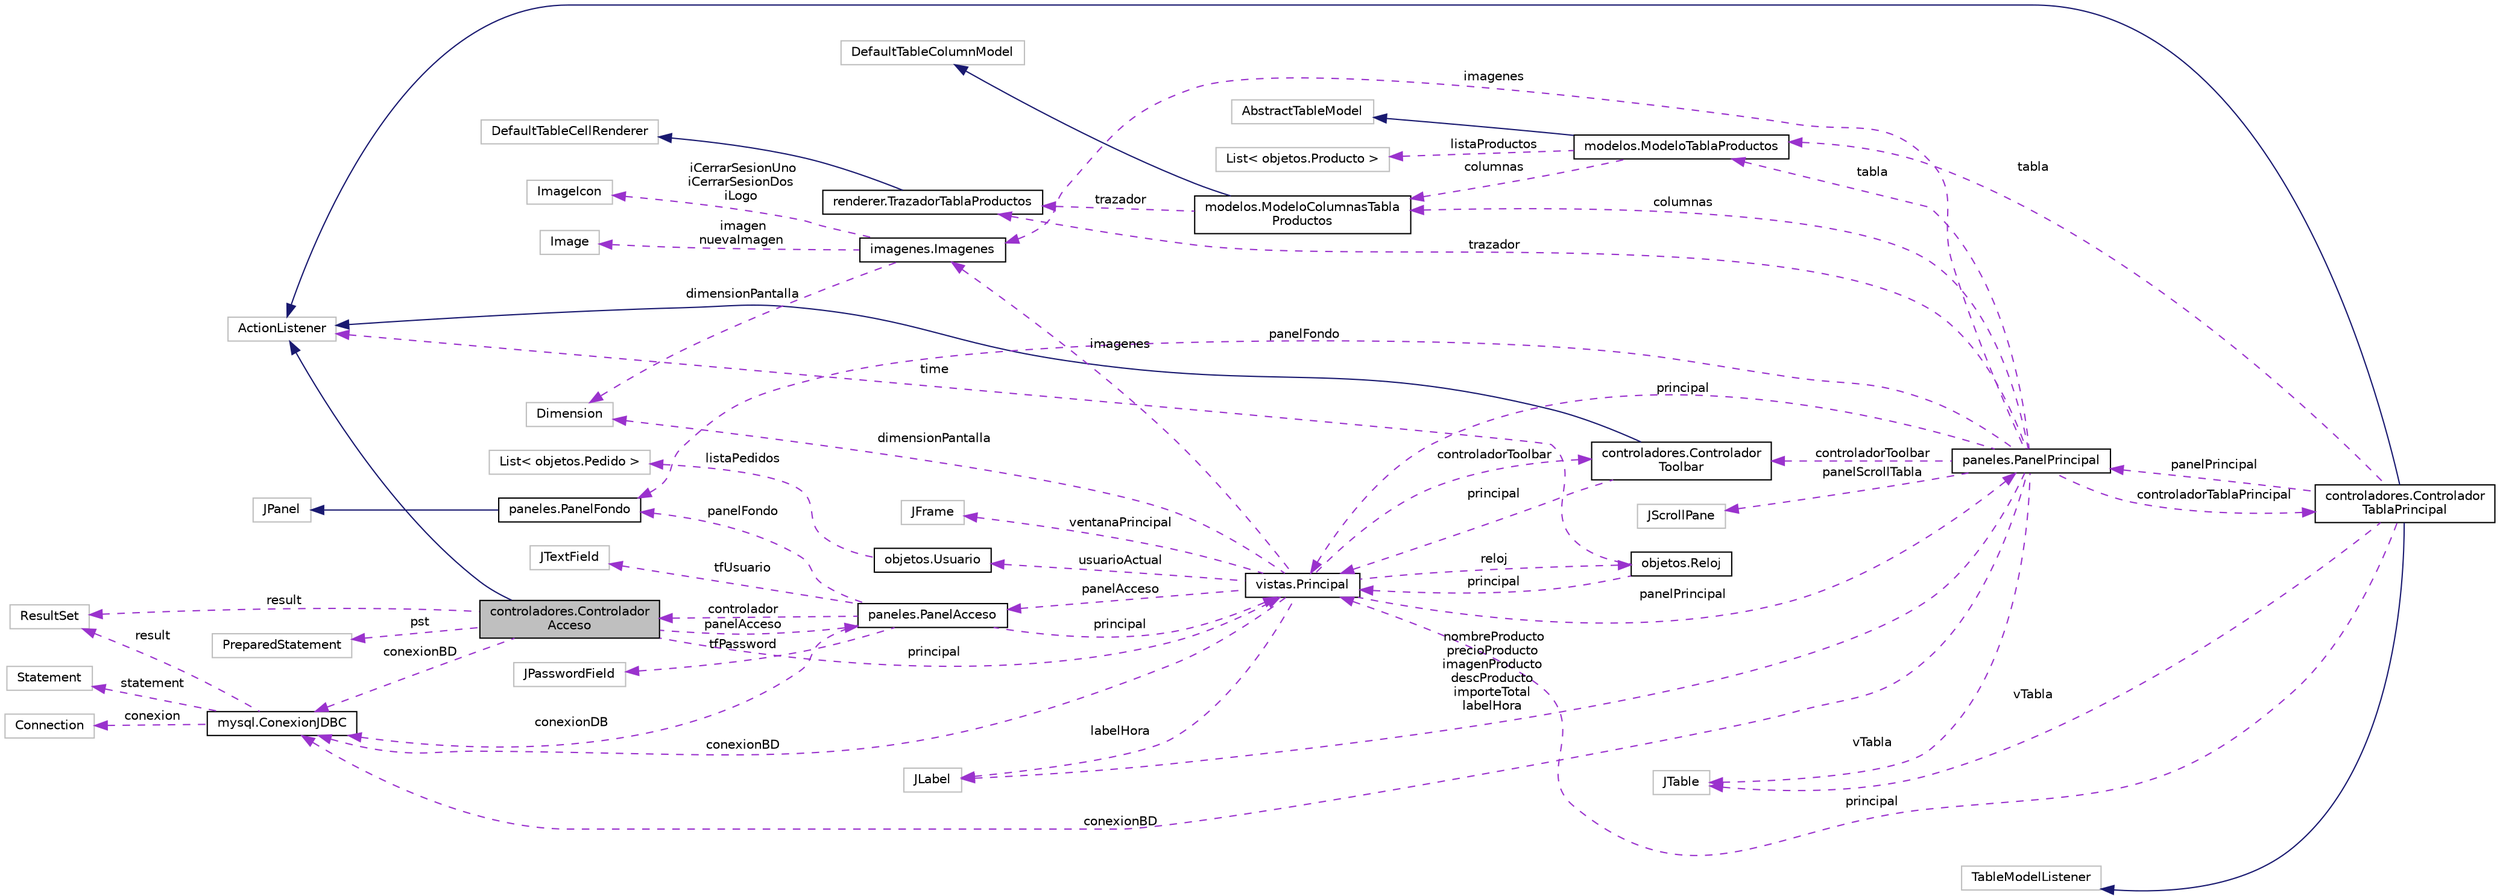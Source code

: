 digraph "controladores.ControladorAcceso"
{
  edge [fontname="Helvetica",fontsize="10",labelfontname="Helvetica",labelfontsize="10"];
  node [fontname="Helvetica",fontsize="10",shape=record];
  rankdir="LR";
  Node2 [label="controladores.Controlador\lAcceso",height=0.2,width=0.4,color="black", fillcolor="grey75", style="filled", fontcolor="black"];
  Node3 -> Node2 [dir="back",color="midnightblue",fontsize="10",style="solid",fontname="Helvetica"];
  Node3 [label="ActionListener",height=0.2,width=0.4,color="grey75", fillcolor="white", style="filled"];
  Node4 -> Node2 [dir="back",color="darkorchid3",fontsize="10",style="dashed",label=" conexionBD" ,fontname="Helvetica"];
  Node4 [label="mysql.ConexionJDBC",height=0.2,width=0.4,color="black", fillcolor="white", style="filled",URL="$classmysql_1_1_conexion_j_d_b_c.html"];
  Node5 -> Node4 [dir="back",color="darkorchid3",fontsize="10",style="dashed",label=" statement" ,fontname="Helvetica"];
  Node5 [label="Statement",height=0.2,width=0.4,color="grey75", fillcolor="white", style="filled"];
  Node6 -> Node4 [dir="back",color="darkorchid3",fontsize="10",style="dashed",label=" conexion" ,fontname="Helvetica"];
  Node6 [label="Connection",height=0.2,width=0.4,color="grey75", fillcolor="white", style="filled"];
  Node7 -> Node4 [dir="back",color="darkorchid3",fontsize="10",style="dashed",label=" result" ,fontname="Helvetica"];
  Node7 [label="ResultSet",height=0.2,width=0.4,color="grey75", fillcolor="white", style="filled"];
  Node8 -> Node2 [dir="back",color="darkorchid3",fontsize="10",style="dashed",label=" panelAcceso" ,fontname="Helvetica"];
  Node8 [label="paneles.PanelAcceso",height=0.2,width=0.4,color="black", fillcolor="white", style="filled",URL="$classpaneles_1_1_panel_acceso.html"];
  Node9 -> Node8 [dir="back",color="darkorchid3",fontsize="10",style="dashed",label=" tfUsuario" ,fontname="Helvetica"];
  Node9 [label="JTextField",height=0.2,width=0.4,color="grey75", fillcolor="white", style="filled"];
  Node4 -> Node8 [dir="back",color="darkorchid3",fontsize="10",style="dashed",label=" conexionDB" ,fontname="Helvetica"];
  Node10 -> Node8 [dir="back",color="darkorchid3",fontsize="10",style="dashed",label=" tfPassword" ,fontname="Helvetica"];
  Node10 [label="JPasswordField",height=0.2,width=0.4,color="grey75", fillcolor="white", style="filled"];
  Node11 -> Node8 [dir="back",color="darkorchid3",fontsize="10",style="dashed",label=" panelFondo" ,fontname="Helvetica"];
  Node11 [label="paneles.PanelFondo",height=0.2,width=0.4,color="black", fillcolor="white", style="filled",URL="$classpaneles_1_1_panel_fondo.html"];
  Node12 -> Node11 [dir="back",color="midnightblue",fontsize="10",style="solid",fontname="Helvetica"];
  Node12 [label="JPanel",height=0.2,width=0.4,color="grey75", fillcolor="white", style="filled"];
  Node2 -> Node8 [dir="back",color="darkorchid3",fontsize="10",style="dashed",label=" controlador" ,fontname="Helvetica"];
  Node13 -> Node8 [dir="back",color="darkorchid3",fontsize="10",style="dashed",label=" principal" ,fontname="Helvetica"];
  Node13 [label="vistas.Principal",height=0.2,width=0.4,color="black", fillcolor="white", style="filled",URL="$classvistas_1_1_principal.html"];
  Node14 -> Node13 [dir="back",color="darkorchid3",fontsize="10",style="dashed",label=" reloj" ,fontname="Helvetica"];
  Node14 [label="objetos.Reloj",height=0.2,width=0.4,color="black", fillcolor="white", style="filled",URL="$classobjetos_1_1_reloj.html"];
  Node3 -> Node14 [dir="back",color="darkorchid3",fontsize="10",style="dashed",label=" time" ,fontname="Helvetica"];
  Node13 -> Node14 [dir="back",color="darkorchid3",fontsize="10",style="dashed",label=" principal" ,fontname="Helvetica"];
  Node15 -> Node13 [dir="back",color="darkorchid3",fontsize="10",style="dashed",label=" panelPrincipal" ,fontname="Helvetica"];
  Node15 [label="paneles.PanelPrincipal",height=0.2,width=0.4,color="black", fillcolor="white", style="filled",URL="$classpaneles_1_1_panel_principal.html"];
  Node16 -> Node15 [dir="back",color="darkorchid3",fontsize="10",style="dashed",label=" controladorTablaPrincipal" ,fontname="Helvetica"];
  Node16 [label="controladores.Controlador\lTablaPrincipal",height=0.2,width=0.4,color="black", fillcolor="white", style="filled",URL="$classcontroladores_1_1_controlador_tabla_principal.html"];
  Node3 -> Node16 [dir="back",color="midnightblue",fontsize="10",style="solid",fontname="Helvetica"];
  Node17 -> Node16 [dir="back",color="midnightblue",fontsize="10",style="solid",fontname="Helvetica"];
  Node17 [label="TableModelListener",height=0.2,width=0.4,color="grey75", fillcolor="white", style="filled"];
  Node15 -> Node16 [dir="back",color="darkorchid3",fontsize="10",style="dashed",label=" panelPrincipal" ,fontname="Helvetica"];
  Node18 -> Node16 [dir="back",color="darkorchid3",fontsize="10",style="dashed",label=" vTabla" ,fontname="Helvetica"];
  Node18 [label="JTable",height=0.2,width=0.4,color="grey75", fillcolor="white", style="filled"];
  Node13 -> Node16 [dir="back",color="darkorchid3",fontsize="10",style="dashed",label=" principal" ,fontname="Helvetica"];
  Node19 -> Node16 [dir="back",color="darkorchid3",fontsize="10",style="dashed",label=" tabla" ,fontname="Helvetica"];
  Node19 [label="modelos.ModeloTablaProductos",height=0.2,width=0.4,color="black", fillcolor="white", style="filled",URL="$classmodelos_1_1_modelo_tabla_productos.html"];
  Node20 -> Node19 [dir="back",color="midnightblue",fontsize="10",style="solid",fontname="Helvetica"];
  Node20 [label="AbstractTableModel",height=0.2,width=0.4,color="grey75", fillcolor="white", style="filled"];
  Node21 -> Node19 [dir="back",color="darkorchid3",fontsize="10",style="dashed",label=" columnas" ,fontname="Helvetica"];
  Node21 [label="modelos.ModeloColumnasTabla\lProductos",height=0.2,width=0.4,color="black", fillcolor="white", style="filled",URL="$classmodelos_1_1_modelo_columnas_tabla_productos.html"];
  Node22 -> Node21 [dir="back",color="midnightblue",fontsize="10",style="solid",fontname="Helvetica"];
  Node22 [label="DefaultTableColumnModel",height=0.2,width=0.4,color="grey75", fillcolor="white", style="filled"];
  Node23 -> Node21 [dir="back",color="darkorchid3",fontsize="10",style="dashed",label=" trazador" ,fontname="Helvetica"];
  Node23 [label="renderer.TrazadorTablaProductos",height=0.2,width=0.4,color="black", fillcolor="white", style="filled",URL="$classrenderer_1_1_trazador_tabla_productos.html"];
  Node24 -> Node23 [dir="back",color="midnightblue",fontsize="10",style="solid",fontname="Helvetica"];
  Node24 [label="DefaultTableCellRenderer",height=0.2,width=0.4,color="grey75", fillcolor="white", style="filled"];
  Node25 -> Node19 [dir="back",color="darkorchid3",fontsize="10",style="dashed",label=" listaProductos" ,fontname="Helvetica"];
  Node25 [label="List\< objetos.Producto \>",height=0.2,width=0.4,color="grey75", fillcolor="white", style="filled"];
  Node23 -> Node15 [dir="back",color="darkorchid3",fontsize="10",style="dashed",label=" trazador" ,fontname="Helvetica"];
  Node4 -> Node15 [dir="back",color="darkorchid3",fontsize="10",style="dashed",label=" conexionBD" ,fontname="Helvetica"];
  Node26 -> Node15 [dir="back",color="darkorchid3",fontsize="10",style="dashed",label=" controladorToolbar" ,fontname="Helvetica"];
  Node26 [label="controladores.Controlador\lToolbar",height=0.2,width=0.4,color="black", fillcolor="white", style="filled",URL="$classcontroladores_1_1_controlador_toolbar.html"];
  Node3 -> Node26 [dir="back",color="midnightblue",fontsize="10",style="solid",fontname="Helvetica"];
  Node13 -> Node26 [dir="back",color="darkorchid3",fontsize="10",style="dashed",label=" principal" ,fontname="Helvetica"];
  Node18 -> Node15 [dir="back",color="darkorchid3",fontsize="10",style="dashed",label=" vTabla" ,fontname="Helvetica"];
  Node11 -> Node15 [dir="back",color="darkorchid3",fontsize="10",style="dashed",label=" panelFondo" ,fontname="Helvetica"];
  Node21 -> Node15 [dir="back",color="darkorchid3",fontsize="10",style="dashed",label=" columnas" ,fontname="Helvetica"];
  Node27 -> Node15 [dir="back",color="darkorchid3",fontsize="10",style="dashed",label=" nombreProducto\nprecioProducto\nimagenProducto\ndescProducto\nimporteTotal\nlabelHora" ,fontname="Helvetica"];
  Node27 [label="JLabel",height=0.2,width=0.4,color="grey75", fillcolor="white", style="filled"];
  Node28 -> Node15 [dir="back",color="darkorchid3",fontsize="10",style="dashed",label=" imagenes" ,fontname="Helvetica"];
  Node28 [label="imagenes.Imagenes",height=0.2,width=0.4,color="black", fillcolor="white", style="filled",URL="$classimagenes_1_1_imagenes.html"];
  Node29 -> Node28 [dir="back",color="darkorchid3",fontsize="10",style="dashed",label=" iCerrarSesionUno\niCerrarSesionDos\niLogo" ,fontname="Helvetica"];
  Node29 [label="ImageIcon",height=0.2,width=0.4,color="grey75", fillcolor="white", style="filled"];
  Node30 -> Node28 [dir="back",color="darkorchid3",fontsize="10",style="dashed",label=" imagen\nnuevaImagen" ,fontname="Helvetica"];
  Node30 [label="Image",height=0.2,width=0.4,color="grey75", fillcolor="white", style="filled"];
  Node31 -> Node28 [dir="back",color="darkorchid3",fontsize="10",style="dashed",label=" dimensionPantalla" ,fontname="Helvetica"];
  Node31 [label="Dimension",height=0.2,width=0.4,color="grey75", fillcolor="white", style="filled"];
  Node32 -> Node15 [dir="back",color="darkorchid3",fontsize="10",style="dashed",label=" panelScrollTabla" ,fontname="Helvetica"];
  Node32 [label="JScrollPane",height=0.2,width=0.4,color="grey75", fillcolor="white", style="filled"];
  Node19 -> Node15 [dir="back",color="darkorchid3",fontsize="10",style="dashed",label=" tabla" ,fontname="Helvetica"];
  Node13 -> Node15 [dir="back",color="darkorchid3",fontsize="10",style="dashed",label=" principal" ,fontname="Helvetica"];
  Node26 -> Node13 [dir="back",color="darkorchid3",fontsize="10",style="dashed",label=" controladorToolbar" ,fontname="Helvetica"];
  Node33 -> Node13 [dir="back",color="darkorchid3",fontsize="10",style="dashed",label=" usuarioActual" ,fontname="Helvetica"];
  Node33 [label="objetos.Usuario",height=0.2,width=0.4,color="black", fillcolor="white", style="filled",URL="$classobjetos_1_1_usuario.html"];
  Node34 -> Node33 [dir="back",color="darkorchid3",fontsize="10",style="dashed",label=" listaPedidos" ,fontname="Helvetica"];
  Node34 [label="List\< objetos.Pedido \>",height=0.2,width=0.4,color="grey75", fillcolor="white", style="filled"];
  Node4 -> Node13 [dir="back",color="darkorchid3",fontsize="10",style="dashed",label=" conexionBD" ,fontname="Helvetica"];
  Node35 -> Node13 [dir="back",color="darkorchid3",fontsize="10",style="dashed",label=" ventanaPrincipal" ,fontname="Helvetica"];
  Node35 [label="JFrame",height=0.2,width=0.4,color="grey75", fillcolor="white", style="filled"];
  Node8 -> Node13 [dir="back",color="darkorchid3",fontsize="10",style="dashed",label=" panelAcceso" ,fontname="Helvetica"];
  Node31 -> Node13 [dir="back",color="darkorchid3",fontsize="10",style="dashed",label=" dimensionPantalla" ,fontname="Helvetica"];
  Node27 -> Node13 [dir="back",color="darkorchid3",fontsize="10",style="dashed",label=" labelHora" ,fontname="Helvetica"];
  Node28 -> Node13 [dir="back",color="darkorchid3",fontsize="10",style="dashed",label=" imagenes" ,fontname="Helvetica"];
  Node36 -> Node2 [dir="back",color="darkorchid3",fontsize="10",style="dashed",label=" pst" ,fontname="Helvetica"];
  Node36 [label="PreparedStatement",height=0.2,width=0.4,color="grey75", fillcolor="white", style="filled"];
  Node13 -> Node2 [dir="back",color="darkorchid3",fontsize="10",style="dashed",label=" principal" ,fontname="Helvetica"];
  Node7 -> Node2 [dir="back",color="darkorchid3",fontsize="10",style="dashed",label=" result" ,fontname="Helvetica"];
}
